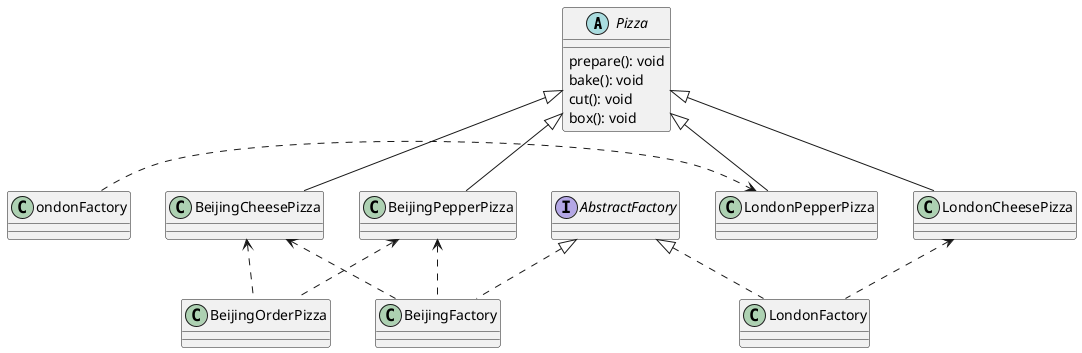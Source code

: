 @startuml

Pizza <|-- BeijingCheesePizza
Pizza <|-- LondonCheesePizza
Pizza <|-- BeijingPepperPizza
Pizza <|-- LondonPepperPizza

BeijingCheesePizza <.. BeijingOrderPizza
BeijingPepperPizza <.. BeijingOrderPizza

AbstractFactory <|.. BeijingFactory
AbstractFactory <|.. LondonFactory

BeijingCheesePizza <.. BeijingFactory
BeijingPepperPizza <.. BeijingFactory

LondonCheesePizza <.. LondonFactory
LondonPepperPizza <..LondonFactory

abstract class Pizza {
    {method} prepare(): void
    {method} bake(): void
    {method} cut(): void
    {method} box(): void
}

interface AbstractFactory {}

@enduml